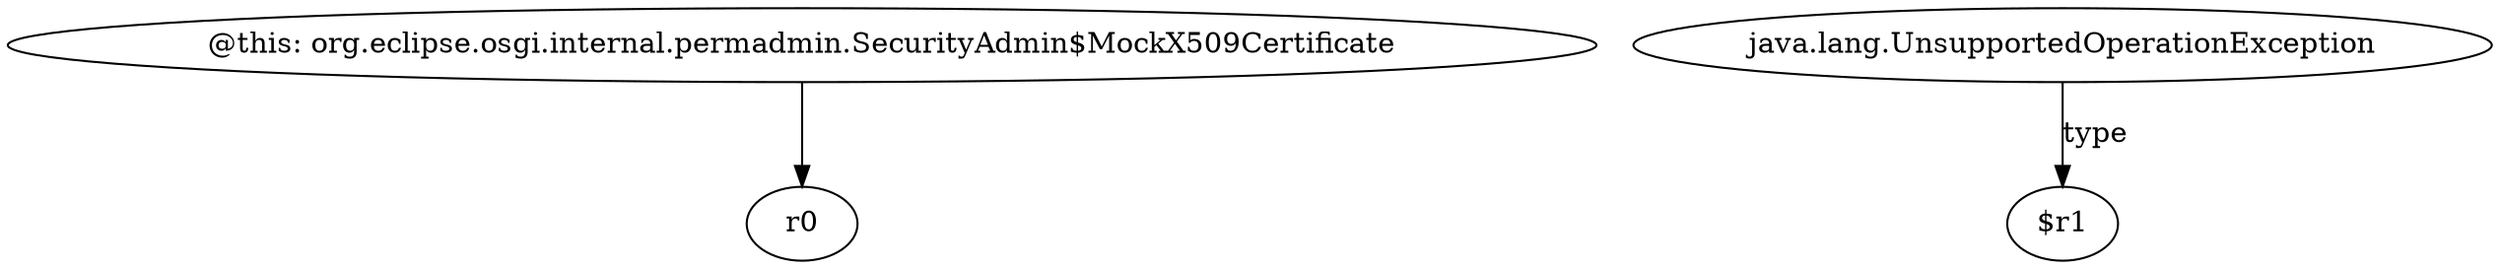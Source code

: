 digraph g {
0[label="@this: org.eclipse.osgi.internal.permadmin.SecurityAdmin$MockX509Certificate"]
1[label="r0"]
0->1[label=""]
2[label="java.lang.UnsupportedOperationException"]
3[label="$r1"]
2->3[label="type"]
}
